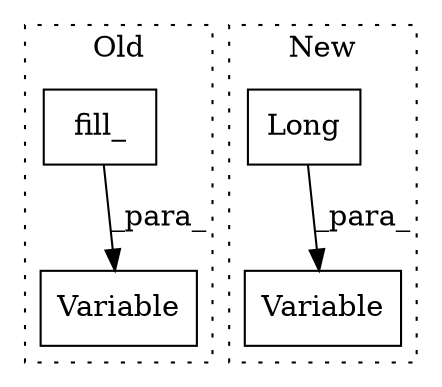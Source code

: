 digraph G {
subgraph cluster0 {
1 [label="fill_" a="32" s="3009,3018" l="6,1" shape="box"];
3 [label="Variable" a="32" s="2967,3019" l="9,1" shape="box"];
label = "Old";
style="dotted";
}
subgraph cluster1 {
2 [label="Variable" a="32" s="3027,3043" l="9,1" shape="box"];
4 [label="Long" a="32" s="2981" l="6" shape="box"];
label = "New";
style="dotted";
}
1 -> 3 [label="_para_"];
4 -> 2 [label="_para_"];
}